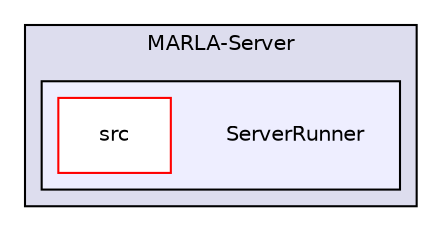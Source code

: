 digraph "D:/Work/Programmieren/Java/D-MARLA/Implementation/MARLA-Server/ServerRunner" {
  compound=true
  node [ fontsize="10", fontname="Helvetica"];
  edge [ labelfontsize="10", labelfontname="Helvetica"];
  subgraph clusterdir_df7ba0713187a0f813e54fe96bb624f3 {
    graph [ bgcolor="#ddddee", pencolor="black", label="MARLA-Server" fontname="Helvetica", fontsize="10", URL="dir_df7ba0713187a0f813e54fe96bb624f3.html"]
  subgraph clusterdir_87b3a2595eb58dfd31a2c4b79a77db9d {
    graph [ bgcolor="#eeeeff", pencolor="black", label="" URL="dir_87b3a2595eb58dfd31a2c4b79a77db9d.html"];
    dir_87b3a2595eb58dfd31a2c4b79a77db9d [shape=plaintext label="ServerRunner"];
    dir_caf7a0ed1a64eca2bb792c53936e784a [shape=box label="src" color="red" fillcolor="white" style="filled" URL="dir_caf7a0ed1a64eca2bb792c53936e784a.html"];
  }
  }
}

